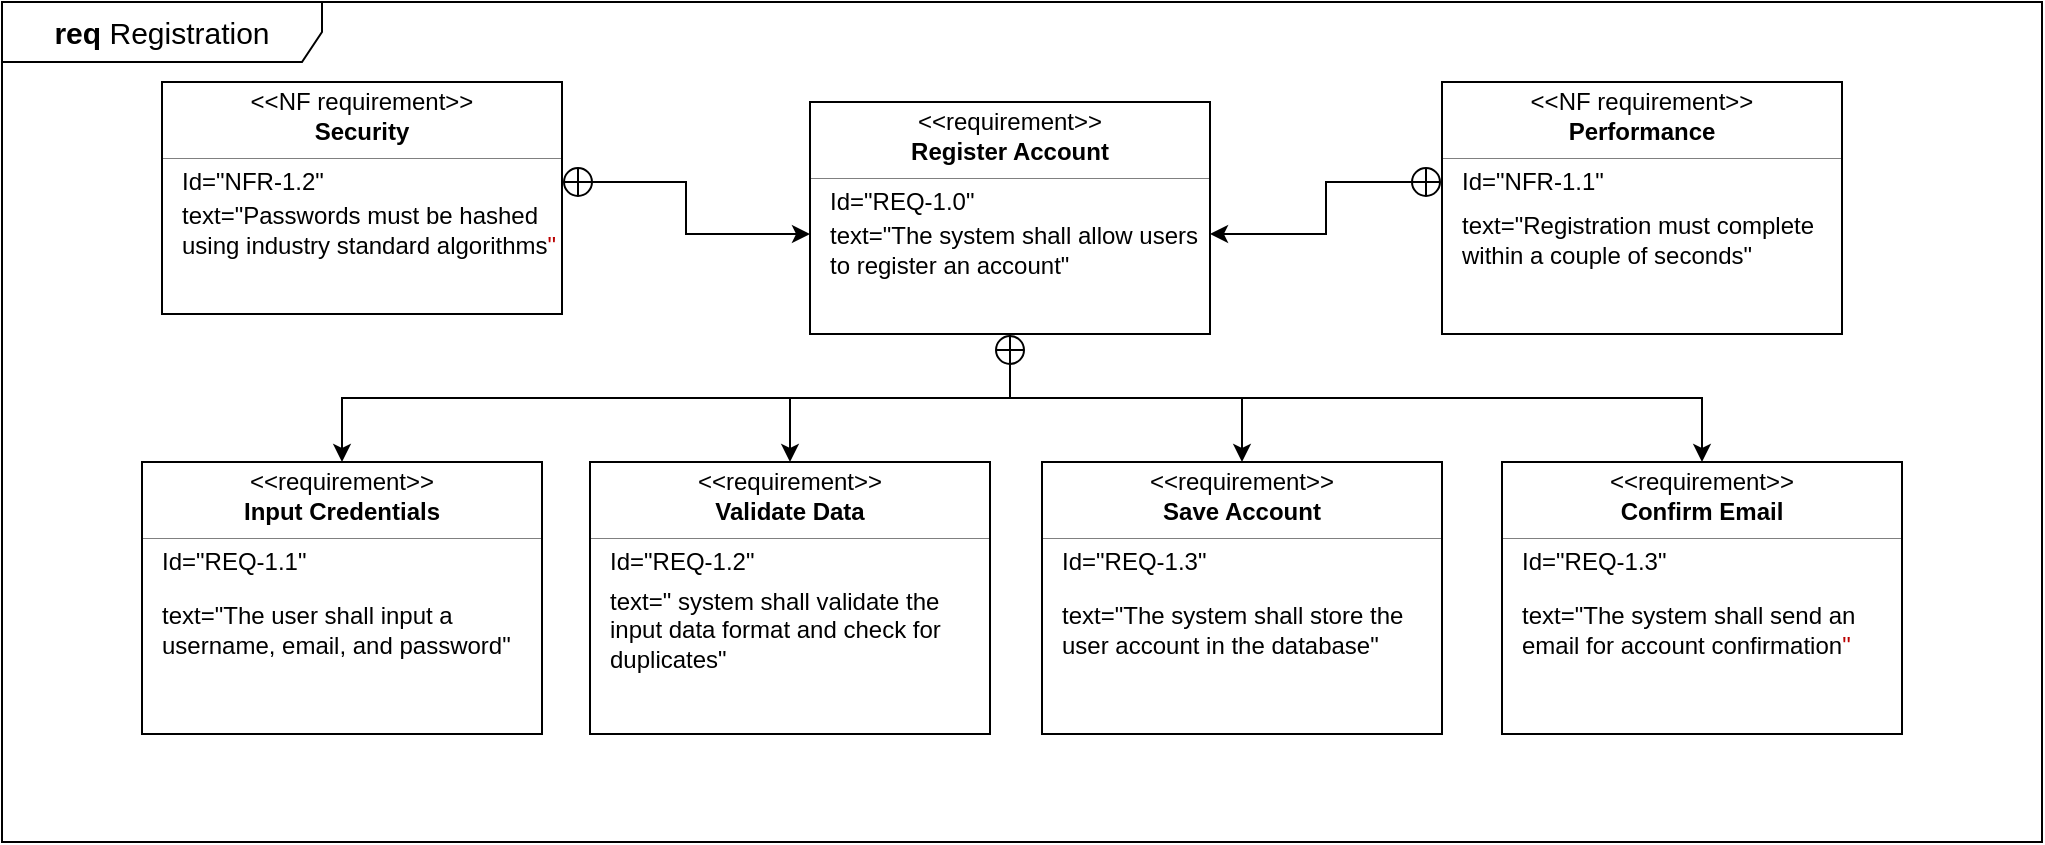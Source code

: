 <mxfile>
    <diagram name="Page-1" id="jVy5ansgh5haitN2zPb1">
        <mxGraphModel dx="746" dy="563" grid="1" gridSize="10" guides="1" tooltips="1" connect="1" arrows="1" fold="1" page="1" pageScale="1" pageWidth="827" pageHeight="1169" math="0" shadow="0">
            <root>
                <mxCell id="0"/>
                <mxCell id="1" parent="0"/>
                <mxCell id="3hlQd6VnyrCngBvV6r2V-1" value="&lt;font style=&quot;font-size: 15px;&quot;&gt;&lt;b style=&quot;&quot;&gt;req &lt;/b&gt;Registration&lt;/font&gt;" style="shape=umlFrame;whiteSpace=wrap;html=1;pointerEvents=0;recursiveResize=0;container=1;collapsible=0;width=160;" parent="1" vertex="1">
                    <mxGeometry x="40" y="20" width="1020" height="420" as="geometry"/>
                </mxCell>
                <mxCell id="3hlQd6VnyrCngBvV6r2V-31" value="" style="fontStyle=1;align=center;verticalAlign=middle;childLayout=stackLayout;horizontal=1;horizontalStack=0;resizeParent=1;resizeParentMax=0;resizeLast=0;marginBottom=0;" parent="3hlQd6VnyrCngBvV6r2V-1" vertex="1">
                    <mxGeometry x="294" y="230" width="200" height="136" as="geometry"/>
                </mxCell>
                <mxCell id="3hlQd6VnyrCngBvV6r2V-32" value="&amp;lt;&amp;lt;requirement&amp;gt;&amp;gt;" style="html=1;align=center;spacing=0;verticalAlign=middle;strokeColor=none;fillColor=none;whiteSpace=wrap;spacingTop=3;" parent="3hlQd6VnyrCngBvV6r2V-31" vertex="1">
                    <mxGeometry width="200" height="16" as="geometry"/>
                </mxCell>
                <mxCell id="3hlQd6VnyrCngBvV6r2V-33" value="&lt;div&gt;Validate Data&lt;/div&gt;" style="html=1;align=center;spacing=0;verticalAlign=middle;strokeColor=none;fillColor=none;whiteSpace=wrap;fontStyle=1" parent="3hlQd6VnyrCngBvV6r2V-31" vertex="1">
                    <mxGeometry y="16" width="200" height="18" as="geometry"/>
                </mxCell>
                <mxCell id="3hlQd6VnyrCngBvV6r2V-34" value="" style="line;strokeWidth=0.25;fillColor=none;align=left;verticalAlign=middle;spacingTop=-1;spacingLeft=3;spacingRight=3;rotatable=0;labelPosition=right;points=[];portConstraint=eastwest;" parent="3hlQd6VnyrCngBvV6r2V-31" vertex="1">
                    <mxGeometry y="34" width="200" height="8" as="geometry"/>
                </mxCell>
                <mxCell id="3hlQd6VnyrCngBvV6r2V-35" value="Id=&quot;&lt;span style=&quot;background-color: transparent;&quot;&gt;REQ-1.2&lt;/span&gt;&quot;" style="html=1;align=left;spacing=0;verticalAlign=middle;strokeColor=none;fillColor=none;whiteSpace=wrap;spacingLeft=10;" parent="3hlQd6VnyrCngBvV6r2V-31" vertex="1">
                    <mxGeometry y="42" width="200" height="16" as="geometry"/>
                </mxCell>
                <mxCell id="3hlQd6VnyrCngBvV6r2V-36" value="text=&quot;&amp;nbsp;system shall validate the input data format and check for duplicates&quot;" style="html=1;align=left;spacing=0;verticalAlign=middle;strokeColor=none;fillColor=none;whiteSpace=wrap;spacingLeft=10;" parent="3hlQd6VnyrCngBvV6r2V-31" vertex="1">
                    <mxGeometry y="58" width="200" height="52" as="geometry"/>
                </mxCell>
                <mxCell id="3hlQd6VnyrCngBvV6r2V-37" value="" style="html=1;align=center;spacing=0;verticalAlign=middle;strokeColor=none;fillColor=none;whiteSpace=wrap;" parent="3hlQd6VnyrCngBvV6r2V-31" vertex="1">
                    <mxGeometry y="110" width="200" height="26" as="geometry"/>
                </mxCell>
                <mxCell id="3hlQd6VnyrCngBvV6r2V-39" value="" style="fontStyle=1;align=center;verticalAlign=middle;childLayout=stackLayout;horizontal=1;horizontalStack=0;resizeParent=1;resizeParentMax=0;resizeLast=0;marginBottom=0;" parent="3hlQd6VnyrCngBvV6r2V-1" vertex="1">
                    <mxGeometry x="520" y="230" width="200" height="136" as="geometry"/>
                </mxCell>
                <mxCell id="3hlQd6VnyrCngBvV6r2V-40" value="&amp;lt;&amp;lt;requirement&amp;gt;&amp;gt;" style="html=1;align=center;spacing=0;verticalAlign=middle;strokeColor=none;fillColor=none;whiteSpace=wrap;spacingTop=3;" parent="3hlQd6VnyrCngBvV6r2V-39" vertex="1">
                    <mxGeometry width="200" height="16" as="geometry"/>
                </mxCell>
                <mxCell id="3hlQd6VnyrCngBvV6r2V-41" value="Save Account" style="html=1;align=center;spacing=0;verticalAlign=middle;strokeColor=none;fillColor=none;whiteSpace=wrap;fontStyle=1" parent="3hlQd6VnyrCngBvV6r2V-39" vertex="1">
                    <mxGeometry y="16" width="200" height="18" as="geometry"/>
                </mxCell>
                <mxCell id="3hlQd6VnyrCngBvV6r2V-42" value="" style="line;strokeWidth=0.25;fillColor=none;align=left;verticalAlign=middle;spacingTop=-1;spacingLeft=3;spacingRight=3;rotatable=0;labelPosition=right;points=[];portConstraint=eastwest;" parent="3hlQd6VnyrCngBvV6r2V-39" vertex="1">
                    <mxGeometry y="34" width="200" height="8" as="geometry"/>
                </mxCell>
                <mxCell id="3hlQd6VnyrCngBvV6r2V-43" value="Id=&quot;&lt;span style=&quot;background-color: transparent;&quot;&gt;REQ-1.3&lt;/span&gt;&quot;" style="html=1;align=left;spacing=0;verticalAlign=middle;strokeColor=none;fillColor=none;whiteSpace=wrap;spacingLeft=10;" parent="3hlQd6VnyrCngBvV6r2V-39" vertex="1">
                    <mxGeometry y="42" width="200" height="16" as="geometry"/>
                </mxCell>
                <mxCell id="3hlQd6VnyrCngBvV6r2V-44" value="text=&quot;&lt;span style=&quot;background-color: transparent;&quot;&gt;The system shall store the user account in the database&lt;/span&gt;&lt;span style=&quot;background-color: transparent; color: light-dark(rgb(0, 0, 0), rgb(255, 255, 255));&quot;&gt;&quot;&lt;/span&gt;" style="html=1;align=left;spacing=0;verticalAlign=middle;strokeColor=none;fillColor=none;whiteSpace=wrap;spacingLeft=10;" parent="3hlQd6VnyrCngBvV6r2V-39" vertex="1">
                    <mxGeometry y="58" width="200" height="52" as="geometry"/>
                </mxCell>
                <mxCell id="3hlQd6VnyrCngBvV6r2V-45" value="" style="html=1;align=center;spacing=0;verticalAlign=middle;strokeColor=none;fillColor=none;whiteSpace=wrap;" parent="3hlQd6VnyrCngBvV6r2V-39" vertex="1">
                    <mxGeometry y="110" width="200" height="26" as="geometry"/>
                </mxCell>
                <mxCell id="3hlQd6VnyrCngBvV6r2V-16" value="" style="fontStyle=1;align=center;verticalAlign=middle;childLayout=stackLayout;horizontal=1;horizontalStack=0;resizeParent=1;resizeParentMax=0;resizeLast=0;marginBottom=0;" parent="1" vertex="1">
                    <mxGeometry x="444" y="70" width="200" height="116" as="geometry"/>
                </mxCell>
                <mxCell id="3hlQd6VnyrCngBvV6r2V-17" value="&amp;lt;&amp;lt;requirement&amp;gt;&amp;gt;" style="html=1;align=center;spacing=0;verticalAlign=middle;strokeColor=none;fillColor=none;whiteSpace=wrap;spacingTop=3;" parent="3hlQd6VnyrCngBvV6r2V-16" vertex="1">
                    <mxGeometry width="200" height="16" as="geometry"/>
                </mxCell>
                <mxCell id="3hlQd6VnyrCngBvV6r2V-18" value="Register Account" style="html=1;align=center;spacing=0;verticalAlign=middle;strokeColor=none;fillColor=none;whiteSpace=wrap;fontStyle=1" parent="3hlQd6VnyrCngBvV6r2V-16" vertex="1">
                    <mxGeometry y="16" width="200" height="18" as="geometry"/>
                </mxCell>
                <mxCell id="3hlQd6VnyrCngBvV6r2V-19" value="" style="line;strokeWidth=0.25;fillColor=none;align=left;verticalAlign=middle;spacingTop=-1;spacingLeft=3;spacingRight=3;rotatable=0;labelPosition=right;points=[];portConstraint=eastwest;" parent="3hlQd6VnyrCngBvV6r2V-16" vertex="1">
                    <mxGeometry y="34" width="200" height="8" as="geometry"/>
                </mxCell>
                <mxCell id="3hlQd6VnyrCngBvV6r2V-21" value="Id=&quot;&lt;span style=&quot;background-color: transparent;&quot;&gt;REQ-1.0&lt;/span&gt;&quot;" style="html=1;align=left;spacing=0;verticalAlign=middle;strokeColor=none;fillColor=none;whiteSpace=wrap;spacingLeft=10;" parent="3hlQd6VnyrCngBvV6r2V-16" vertex="1">
                    <mxGeometry y="42" width="200" height="16" as="geometry"/>
                </mxCell>
                <mxCell id="3hlQd6VnyrCngBvV6r2V-20" value="text=&quot;The system shall allow users to register an account&quot;" style="html=1;align=left;spacing=0;verticalAlign=middle;strokeColor=none;fillColor=none;whiteSpace=wrap;spacingLeft=10;" parent="3hlQd6VnyrCngBvV6r2V-16" vertex="1">
                    <mxGeometry y="58" width="200" height="32" as="geometry"/>
                </mxCell>
                <mxCell id="3hlQd6VnyrCngBvV6r2V-22" value="" style="html=1;align=center;spacing=0;verticalAlign=middle;strokeColor=none;fillColor=none;whiteSpace=wrap;" parent="3hlQd6VnyrCngBvV6r2V-16" vertex="1">
                    <mxGeometry y="90" width="200" height="26" as="geometry"/>
                </mxCell>
                <mxCell id="3hlQd6VnyrCngBvV6r2V-24" value="" style="fontStyle=1;align=center;verticalAlign=middle;childLayout=stackLayout;horizontal=1;horizontalStack=0;resizeParent=1;resizeParentMax=0;resizeLast=0;marginBottom=0;" parent="1" vertex="1">
                    <mxGeometry x="110" y="250" width="200" height="136" as="geometry"/>
                </mxCell>
                <mxCell id="3hlQd6VnyrCngBvV6r2V-25" value="&amp;lt;&amp;lt;requirement&amp;gt;&amp;gt;" style="html=1;align=center;spacing=0;verticalAlign=middle;strokeColor=none;fillColor=none;whiteSpace=wrap;spacingTop=3;" parent="3hlQd6VnyrCngBvV6r2V-24" vertex="1">
                    <mxGeometry width="200" height="16" as="geometry"/>
                </mxCell>
                <mxCell id="3hlQd6VnyrCngBvV6r2V-26" value="Input Credentials" style="html=1;align=center;spacing=0;verticalAlign=middle;strokeColor=none;fillColor=none;whiteSpace=wrap;fontStyle=1" parent="3hlQd6VnyrCngBvV6r2V-24" vertex="1">
                    <mxGeometry y="16" width="200" height="18" as="geometry"/>
                </mxCell>
                <mxCell id="3hlQd6VnyrCngBvV6r2V-27" value="" style="line;strokeWidth=0.25;fillColor=none;align=left;verticalAlign=middle;spacingTop=-1;spacingLeft=3;spacingRight=3;rotatable=0;labelPosition=right;points=[];portConstraint=eastwest;" parent="3hlQd6VnyrCngBvV6r2V-24" vertex="1">
                    <mxGeometry y="34" width="200" height="8" as="geometry"/>
                </mxCell>
                <mxCell id="3hlQd6VnyrCngBvV6r2V-28" value="Id=&quot;&lt;span style=&quot;background-color: transparent;&quot;&gt;REQ-1.1&lt;/span&gt;&quot;" style="html=1;align=left;spacing=0;verticalAlign=middle;strokeColor=none;fillColor=none;whiteSpace=wrap;spacingLeft=10;" parent="3hlQd6VnyrCngBvV6r2V-24" vertex="1">
                    <mxGeometry y="42" width="200" height="16" as="geometry"/>
                </mxCell>
                <mxCell id="3hlQd6VnyrCngBvV6r2V-29" value="text=&quot;&lt;span style=&quot;background-color: transparent;&quot;&gt;The user shall input a username, email, and password&lt;/span&gt;&lt;span style=&quot;background-color: transparent; color: light-dark(rgb(0, 0, 0), rgb(255, 255, 255));&quot;&gt;&quot;&lt;/span&gt;" style="html=1;align=left;spacing=0;verticalAlign=middle;strokeColor=none;fillColor=none;whiteSpace=wrap;spacingLeft=10;" parent="3hlQd6VnyrCngBvV6r2V-24" vertex="1">
                    <mxGeometry y="58" width="200" height="52" as="geometry"/>
                </mxCell>
                <mxCell id="3hlQd6VnyrCngBvV6r2V-30" value="" style="html=1;align=center;spacing=0;verticalAlign=middle;strokeColor=none;fillColor=none;whiteSpace=wrap;" parent="3hlQd6VnyrCngBvV6r2V-24" vertex="1">
                    <mxGeometry y="110" width="200" height="26" as="geometry"/>
                </mxCell>
                <mxCell id="3hlQd6VnyrCngBvV6r2V-46" style="edgeStyle=orthogonalEdgeStyle;rounded=0;orthogonalLoop=1;jettySize=auto;html=1;exitX=0.5;exitY=1;exitDx=0;exitDy=0;entryX=0.5;entryY=0;entryDx=0;entryDy=0;" parent="1" source="3hlQd6VnyrCngBvV6r2V-22" target="3hlQd6VnyrCngBvV6r2V-25" edge="1">
                    <mxGeometry relative="1" as="geometry"/>
                </mxCell>
                <mxCell id="3hlQd6VnyrCngBvV6r2V-47" style="edgeStyle=orthogonalEdgeStyle;rounded=0;orthogonalLoop=1;jettySize=auto;html=1;exitX=0.5;exitY=1;exitDx=0;exitDy=0;entryX=0.5;entryY=0;entryDx=0;entryDy=0;" parent="1" source="3hlQd6VnyrCngBvV6r2V-22" target="3hlQd6VnyrCngBvV6r2V-32" edge="1">
                    <mxGeometry relative="1" as="geometry"/>
                </mxCell>
                <mxCell id="3hlQd6VnyrCngBvV6r2V-48" style="edgeStyle=orthogonalEdgeStyle;rounded=0;orthogonalLoop=1;jettySize=auto;html=1;exitX=0.5;exitY=1;exitDx=0;exitDy=0;entryX=0.5;entryY=0;entryDx=0;entryDy=0;startArrow=circlePlus;startFill=0;" parent="1" source="3hlQd6VnyrCngBvV6r2V-22" target="3hlQd6VnyrCngBvV6r2V-40" edge="1">
                    <mxGeometry relative="1" as="geometry"/>
                </mxCell>
                <mxCell id="3hlQd6VnyrCngBvV6r2V-56" value="" style="fontStyle=1;align=center;verticalAlign=middle;childLayout=stackLayout;horizontal=1;horizontalStack=0;resizeParent=1;resizeParentMax=0;resizeLast=0;marginBottom=0;" parent="1" vertex="1">
                    <mxGeometry x="760" y="60" width="200" height="126" as="geometry"/>
                </mxCell>
                <mxCell id="3hlQd6VnyrCngBvV6r2V-57" value="&amp;lt;&amp;lt;NF requirement&amp;gt;&amp;gt;" style="html=1;align=center;spacing=0;verticalAlign=middle;strokeColor=none;fillColor=none;whiteSpace=wrap;spacingTop=3;" parent="3hlQd6VnyrCngBvV6r2V-56" vertex="1">
                    <mxGeometry width="200" height="16" as="geometry"/>
                </mxCell>
                <mxCell id="3hlQd6VnyrCngBvV6r2V-58" value="Performance" style="html=1;align=center;spacing=0;verticalAlign=middle;strokeColor=none;fillColor=none;whiteSpace=wrap;fontStyle=1" parent="3hlQd6VnyrCngBvV6r2V-56" vertex="1">
                    <mxGeometry y="16" width="200" height="18" as="geometry"/>
                </mxCell>
                <mxCell id="3hlQd6VnyrCngBvV6r2V-59" value="" style="line;strokeWidth=0.25;fillColor=none;align=left;verticalAlign=middle;spacingTop=-1;spacingLeft=3;spacingRight=3;rotatable=0;labelPosition=right;points=[];portConstraint=eastwest;" parent="3hlQd6VnyrCngBvV6r2V-56" vertex="1">
                    <mxGeometry y="34" width="200" height="8" as="geometry"/>
                </mxCell>
                <mxCell id="3hlQd6VnyrCngBvV6r2V-60" value="Id=&quot;&lt;span style=&quot;background-color: transparent;&quot;&gt;NFR-1.1&lt;/span&gt;&quot;" style="html=1;align=left;spacing=0;verticalAlign=middle;strokeColor=none;fillColor=none;whiteSpace=wrap;spacingLeft=10;" parent="3hlQd6VnyrCngBvV6r2V-56" vertex="1">
                    <mxGeometry y="42" width="200" height="16" as="geometry"/>
                </mxCell>
                <mxCell id="3hlQd6VnyrCngBvV6r2V-61" value="text=&quot;&lt;span style=&quot;background-color: transparent;&quot;&gt;Registration must complete within a couple of seconds&lt;/span&gt;&lt;span style=&quot;background-color: transparent; color: light-dark(rgb(0, 0, 0), rgb(255, 255, 255));&quot;&gt;&quot;&lt;/span&gt;" style="html=1;align=left;spacing=0;verticalAlign=middle;strokeColor=none;fillColor=none;whiteSpace=wrap;spacingLeft=10;" parent="3hlQd6VnyrCngBvV6r2V-56" vertex="1">
                    <mxGeometry y="58" width="200" height="42" as="geometry"/>
                </mxCell>
                <mxCell id="3hlQd6VnyrCngBvV6r2V-62" value="" style="html=1;align=center;spacing=0;verticalAlign=middle;strokeColor=none;fillColor=none;whiteSpace=wrap;" parent="3hlQd6VnyrCngBvV6r2V-56" vertex="1">
                    <mxGeometry y="100" width="200" height="26" as="geometry"/>
                </mxCell>
                <mxCell id="3hlQd6VnyrCngBvV6r2V-63" value="" style="fontStyle=1;align=center;verticalAlign=middle;childLayout=stackLayout;horizontal=1;horizontalStack=0;resizeParent=1;resizeParentMax=0;resizeLast=0;marginBottom=0;" parent="1" vertex="1">
                    <mxGeometry x="120" y="60" width="200" height="116" as="geometry"/>
                </mxCell>
                <mxCell id="3hlQd6VnyrCngBvV6r2V-64" value="&amp;lt;&amp;lt;NF requirement&amp;gt;&amp;gt;" style="html=1;align=center;spacing=0;verticalAlign=middle;strokeColor=none;fillColor=none;whiteSpace=wrap;spacingTop=3;" parent="3hlQd6VnyrCngBvV6r2V-63" vertex="1">
                    <mxGeometry width="200" height="16" as="geometry"/>
                </mxCell>
                <mxCell id="3hlQd6VnyrCngBvV6r2V-65" value="Security" style="html=1;align=center;spacing=0;verticalAlign=middle;strokeColor=none;fillColor=none;whiteSpace=wrap;fontStyle=1" parent="3hlQd6VnyrCngBvV6r2V-63" vertex="1">
                    <mxGeometry y="16" width="200" height="18" as="geometry"/>
                </mxCell>
                <mxCell id="3hlQd6VnyrCngBvV6r2V-66" value="" style="line;strokeWidth=0.25;fillColor=none;align=left;verticalAlign=middle;spacingTop=-1;spacingLeft=3;spacingRight=3;rotatable=0;labelPosition=right;points=[];portConstraint=eastwest;" parent="3hlQd6VnyrCngBvV6r2V-63" vertex="1">
                    <mxGeometry y="34" width="200" height="8" as="geometry"/>
                </mxCell>
                <mxCell id="3hlQd6VnyrCngBvV6r2V-67" value="Id=&quot;&lt;span style=&quot;background-color: transparent;&quot;&gt;NFR-1.2&lt;/span&gt;&quot;" style="html=1;align=left;spacing=0;verticalAlign=middle;strokeColor=none;fillColor=none;whiteSpace=wrap;spacingLeft=10;" parent="3hlQd6VnyrCngBvV6r2V-63" vertex="1">
                    <mxGeometry y="42" width="200" height="16" as="geometry"/>
                </mxCell>
                <mxCell id="3hlQd6VnyrCngBvV6r2V-68" value="text=&quot;&lt;span style=&quot;background-color: transparent;&quot;&gt;&lt;font&gt;Passwords must be hashed using industry standard algorithms&lt;font color=&quot;rgba(0, 0, 0, 0)&quot;&gt;&quot;&lt;/font&gt;&lt;/font&gt;&lt;/span&gt;" style="html=1;align=left;spacing=0;verticalAlign=middle;strokeColor=none;fillColor=none;whiteSpace=wrap;spacingLeft=10;" parent="3hlQd6VnyrCngBvV6r2V-63" vertex="1">
                    <mxGeometry y="58" width="200" height="32" as="geometry"/>
                </mxCell>
                <mxCell id="3hlQd6VnyrCngBvV6r2V-69" value="" style="html=1;align=center;spacing=0;verticalAlign=middle;strokeColor=none;fillColor=none;whiteSpace=wrap;" parent="3hlQd6VnyrCngBvV6r2V-63" vertex="1">
                    <mxGeometry y="90" width="200" height="26" as="geometry"/>
                </mxCell>
                <mxCell id="3hlQd6VnyrCngBvV6r2V-70" style="edgeStyle=orthogonalEdgeStyle;rounded=0;orthogonalLoop=1;jettySize=auto;html=1;entryX=0;entryY=0.25;entryDx=0;entryDy=0;startArrow=circlePlus;startFill=0;" parent="1" source="3hlQd6VnyrCngBvV6r2V-67" target="3hlQd6VnyrCngBvV6r2V-20" edge="1">
                    <mxGeometry relative="1" as="geometry"/>
                </mxCell>
                <mxCell id="3hlQd6VnyrCngBvV6r2V-77" value="" style="fontStyle=1;align=center;verticalAlign=middle;childLayout=stackLayout;horizontal=1;horizontalStack=0;resizeParent=1;resizeParentMax=0;resizeLast=0;marginBottom=0;" parent="1" vertex="1">
                    <mxGeometry x="790" y="250" width="200" height="136" as="geometry"/>
                </mxCell>
                <mxCell id="3hlQd6VnyrCngBvV6r2V-78" value="&amp;lt;&amp;lt;requirement&amp;gt;&amp;gt;" style="html=1;align=center;spacing=0;verticalAlign=middle;strokeColor=none;fillColor=none;whiteSpace=wrap;spacingTop=3;" parent="3hlQd6VnyrCngBvV6r2V-77" vertex="1">
                    <mxGeometry width="200" height="16" as="geometry"/>
                </mxCell>
                <mxCell id="3hlQd6VnyrCngBvV6r2V-79" value="Confirm Email" style="html=1;align=center;spacing=0;verticalAlign=middle;strokeColor=none;fillColor=none;whiteSpace=wrap;fontStyle=1" parent="3hlQd6VnyrCngBvV6r2V-77" vertex="1">
                    <mxGeometry y="16" width="200" height="18" as="geometry"/>
                </mxCell>
                <mxCell id="3hlQd6VnyrCngBvV6r2V-80" value="" style="line;strokeWidth=0.25;fillColor=none;align=left;verticalAlign=middle;spacingTop=-1;spacingLeft=3;spacingRight=3;rotatable=0;labelPosition=right;points=[];portConstraint=eastwest;" parent="3hlQd6VnyrCngBvV6r2V-77" vertex="1">
                    <mxGeometry y="34" width="200" height="8" as="geometry"/>
                </mxCell>
                <mxCell id="3hlQd6VnyrCngBvV6r2V-81" value="Id=&quot;&lt;span style=&quot;background-color: transparent;&quot;&gt;REQ-1.3&lt;/span&gt;&quot;" style="html=1;align=left;spacing=0;verticalAlign=middle;strokeColor=none;fillColor=none;whiteSpace=wrap;spacingLeft=10;" parent="3hlQd6VnyrCngBvV6r2V-77" vertex="1">
                    <mxGeometry y="42" width="200" height="16" as="geometry"/>
                </mxCell>
                <mxCell id="3hlQd6VnyrCngBvV6r2V-82" value="text=&quot;&lt;span style=&quot;background-color: transparent;&quot;&gt;The system shall send an email for account confirmation&lt;font color=&quot;rgba(0, 0, 0, 0)&quot;&gt;&quot;&lt;/font&gt;&lt;/span&gt;" style="html=1;align=left;spacing=0;verticalAlign=middle;strokeColor=none;fillColor=none;whiteSpace=wrap;spacingLeft=10;" parent="3hlQd6VnyrCngBvV6r2V-77" vertex="1">
                    <mxGeometry y="58" width="200" height="52" as="geometry"/>
                </mxCell>
                <mxCell id="3hlQd6VnyrCngBvV6r2V-83" value="" style="html=1;align=center;spacing=0;verticalAlign=middle;strokeColor=none;fillColor=none;whiteSpace=wrap;" parent="3hlQd6VnyrCngBvV6r2V-77" vertex="1">
                    <mxGeometry y="110" width="200" height="26" as="geometry"/>
                </mxCell>
                <mxCell id="3hlQd6VnyrCngBvV6r2V-84" style="edgeStyle=orthogonalEdgeStyle;rounded=0;orthogonalLoop=1;jettySize=auto;html=1;entryX=0.5;entryY=0;entryDx=0;entryDy=0;exitX=0.5;exitY=1;exitDx=0;exitDy=0;" parent="1" source="3hlQd6VnyrCngBvV6r2V-22" target="3hlQd6VnyrCngBvV6r2V-78" edge="1">
                    <mxGeometry relative="1" as="geometry"/>
                </mxCell>
                <mxCell id="3hlQd6VnyrCngBvV6r2V-85" style="edgeStyle=orthogonalEdgeStyle;rounded=0;orthogonalLoop=1;jettySize=auto;html=1;entryX=1;entryY=0.25;entryDx=0;entryDy=0;startArrow=circlePlus;startFill=0;" parent="1" target="3hlQd6VnyrCngBvV6r2V-20" edge="1">
                    <mxGeometry relative="1" as="geometry">
                        <mxPoint x="760" y="110" as="sourcePoint"/>
                        <Array as="points">
                            <mxPoint x="760" y="110"/>
                            <mxPoint x="702" y="110"/>
                            <mxPoint x="702" y="136"/>
                        </Array>
                    </mxGeometry>
                </mxCell>
            </root>
        </mxGraphModel>
    </diagram>
</mxfile>